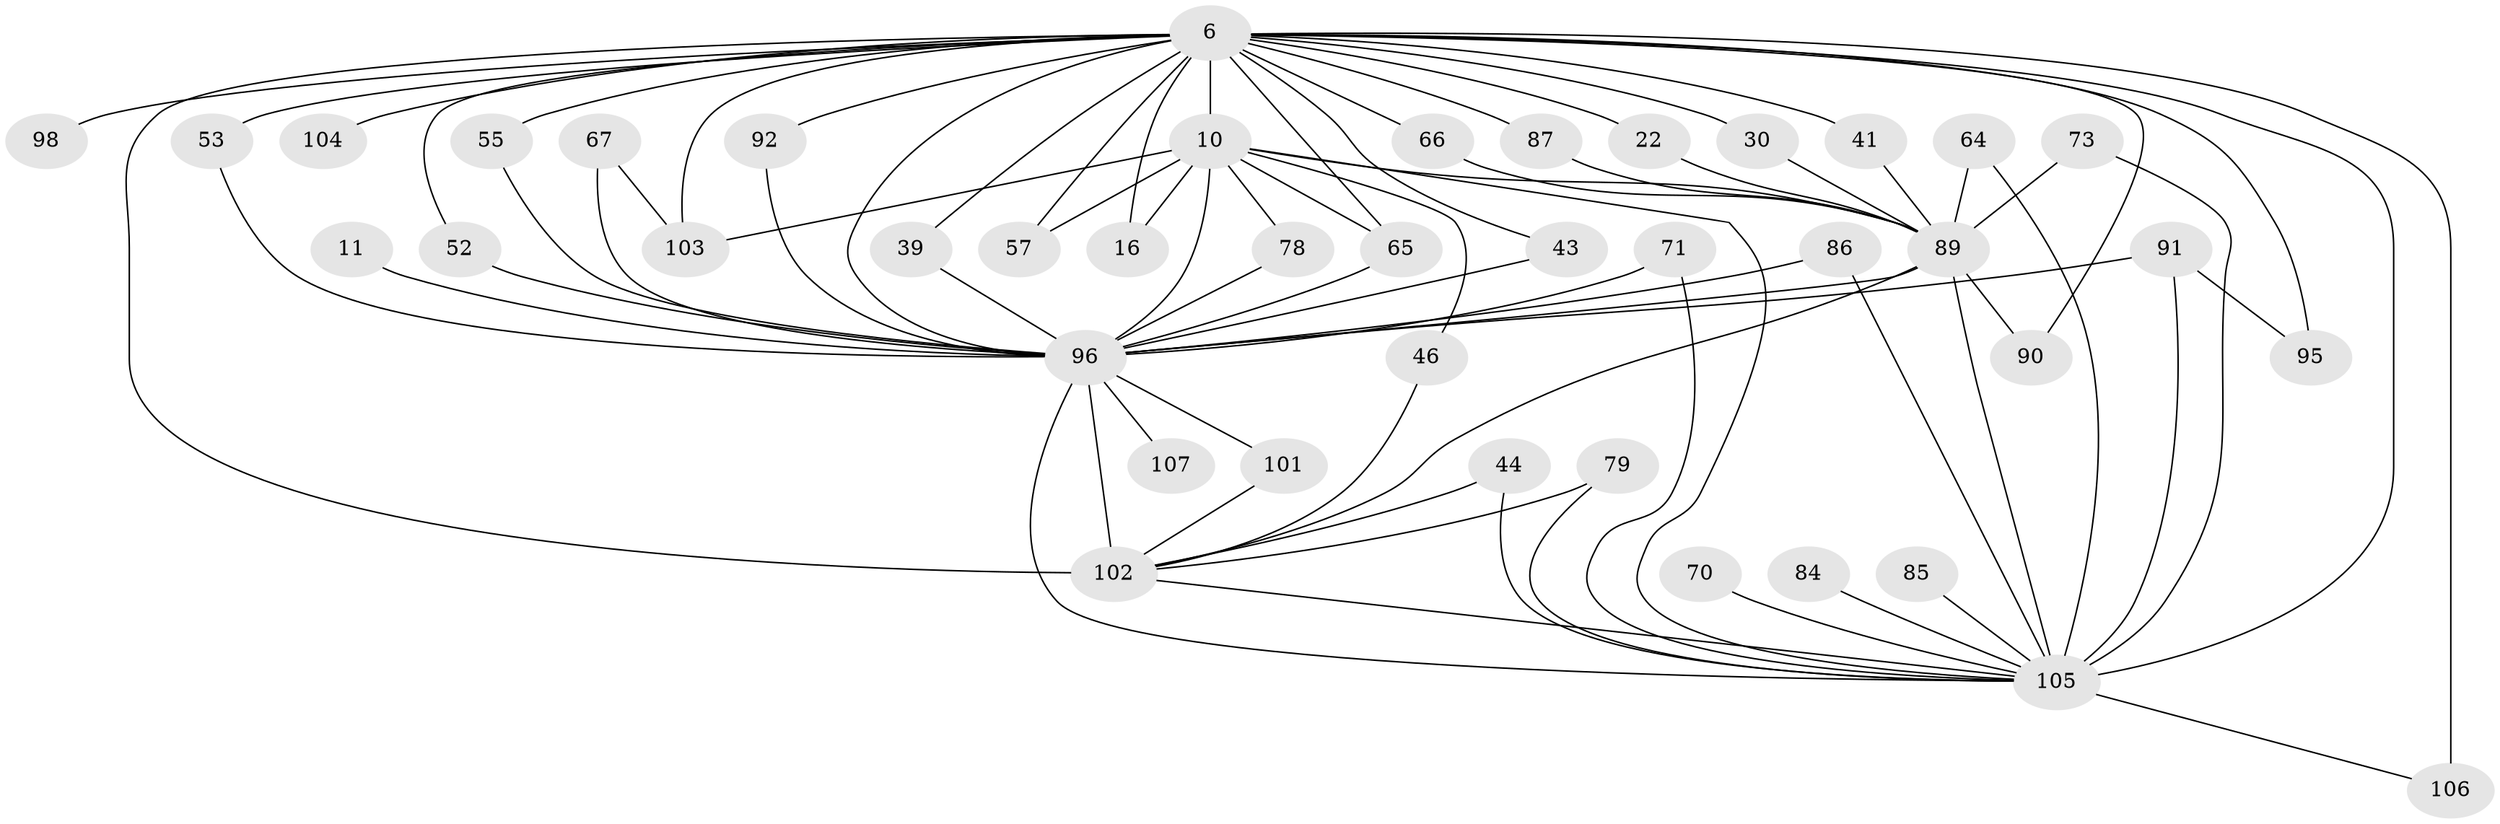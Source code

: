 // original degree distribution, {18: 0.009345794392523364, 23: 0.009345794392523364, 17: 0.028037383177570093, 20: 0.018691588785046728, 13: 0.009345794392523364, 25: 0.009345794392523364, 27: 0.009345794392523364, 3: 0.21495327102803738, 7: 0.028037383177570093, 9: 0.009345794392523364, 5: 0.037383177570093455, 2: 0.514018691588785, 6: 0.037383177570093455, 4: 0.06542056074766354}
// Generated by graph-tools (version 1.1) at 2025/46/03/04/25 21:46:53]
// undirected, 42 vertices, 79 edges
graph export_dot {
graph [start="1"]
  node [color=gray90,style=filled];
  6 [super="+4+2"];
  10 [super="+5"];
  11;
  16;
  22;
  30;
  39 [super="+35"];
  41;
  43 [super="+38"];
  44;
  46;
  52;
  53 [super="+15"];
  55;
  57 [super="+20"];
  64;
  65 [super="+62"];
  66 [super="+47"];
  67;
  70;
  71;
  73;
  78;
  79;
  84;
  85;
  86;
  87;
  89 [super="+23+82"];
  90;
  91 [super="+50+81"];
  92;
  95;
  96 [super="+54+74+68+8"];
  98 [super="+45"];
  101 [super="+26"];
  102 [super="+18+75+76+99+69+93"];
  103 [super="+80"];
  104 [super="+49"];
  105 [super="+60+94+100"];
  106 [super="+59"];
  107;
  6 -- 10 [weight=8];
  6 -- 16;
  6 -- 92;
  6 -- 98 [weight=3];
  6 -- 22;
  6 -- 30;
  6 -- 104 [weight=3];
  6 -- 55;
  6 -- 39;
  6 -- 103;
  6 -- 65;
  6 -- 87;
  6 -- 90;
  6 -- 95;
  6 -- 102 [weight=6];
  6 -- 41;
  6 -- 105 [weight=16];
  6 -- 43;
  6 -- 106 [weight=2];
  6 -- 52;
  6 -- 96 [weight=10];
  6 -- 53 [weight=2];
  6 -- 57 [weight=2];
  6 -- 66 [weight=2];
  10 -- 46;
  10 -- 78;
  10 -- 103 [weight=3];
  10 -- 16;
  10 -- 57;
  10 -- 89 [weight=3];
  10 -- 96 [weight=4];
  10 -- 65;
  10 -- 105 [weight=5];
  11 -- 96 [weight=3];
  22 -- 89;
  30 -- 89;
  39 -- 96 [weight=2];
  41 -- 89;
  43 -- 96 [weight=2];
  44 -- 102;
  44 -- 105;
  46 -- 102;
  52 -- 96;
  53 -- 96;
  55 -- 96;
  64 -- 89;
  64 -- 105;
  65 -- 96 [weight=2];
  66 -- 89;
  67 -- 103;
  67 -- 96;
  70 -- 105 [weight=2];
  71 -- 96;
  71 -- 105;
  73 -- 89;
  73 -- 105;
  78 -- 96;
  79 -- 102;
  79 -- 105;
  84 -- 105 [weight=2];
  85 -- 105;
  86 -- 96;
  86 -- 105;
  87 -- 89;
  89 -- 90;
  89 -- 96 [weight=7];
  89 -- 102 [weight=2];
  89 -- 105 [weight=2];
  91 -- 95;
  91 -- 96 [weight=3];
  91 -- 105 [weight=5];
  92 -- 96;
  96 -- 107 [weight=2];
  96 -- 101 [weight=2];
  96 -- 102 [weight=4];
  96 -- 105 [weight=7];
  101 -- 102;
  102 -- 105 [weight=3];
  105 -- 106;
}

